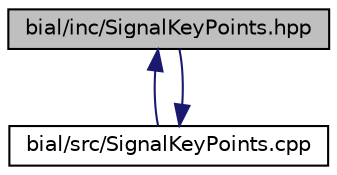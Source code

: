 digraph "bial/inc/SignalKeyPoints.hpp"
{
  edge [fontname="Helvetica",fontsize="10",labelfontname="Helvetica",labelfontsize="10"];
  node [fontname="Helvetica",fontsize="10",shape=record];
  Node1 [label="bial/inc/SignalKeyPoints.hpp",height=0.2,width=0.4,color="black", fillcolor="grey75", style="filled", fontcolor="black"];
  Node1 -> Node2 [dir="back",color="midnightblue",fontsize="10",style="solid",fontname="Helvetica"];
  Node2 [label="bial/src/SignalKeyPoints.cpp",height=0.2,width=0.4,color="black", fillcolor="white", style="filled",URL="$_signal_key_points_8cpp.html"];
  Node2 -> Node1 [dir="back",color="midnightblue",fontsize="10",style="solid",fontname="Helvetica"];
}
